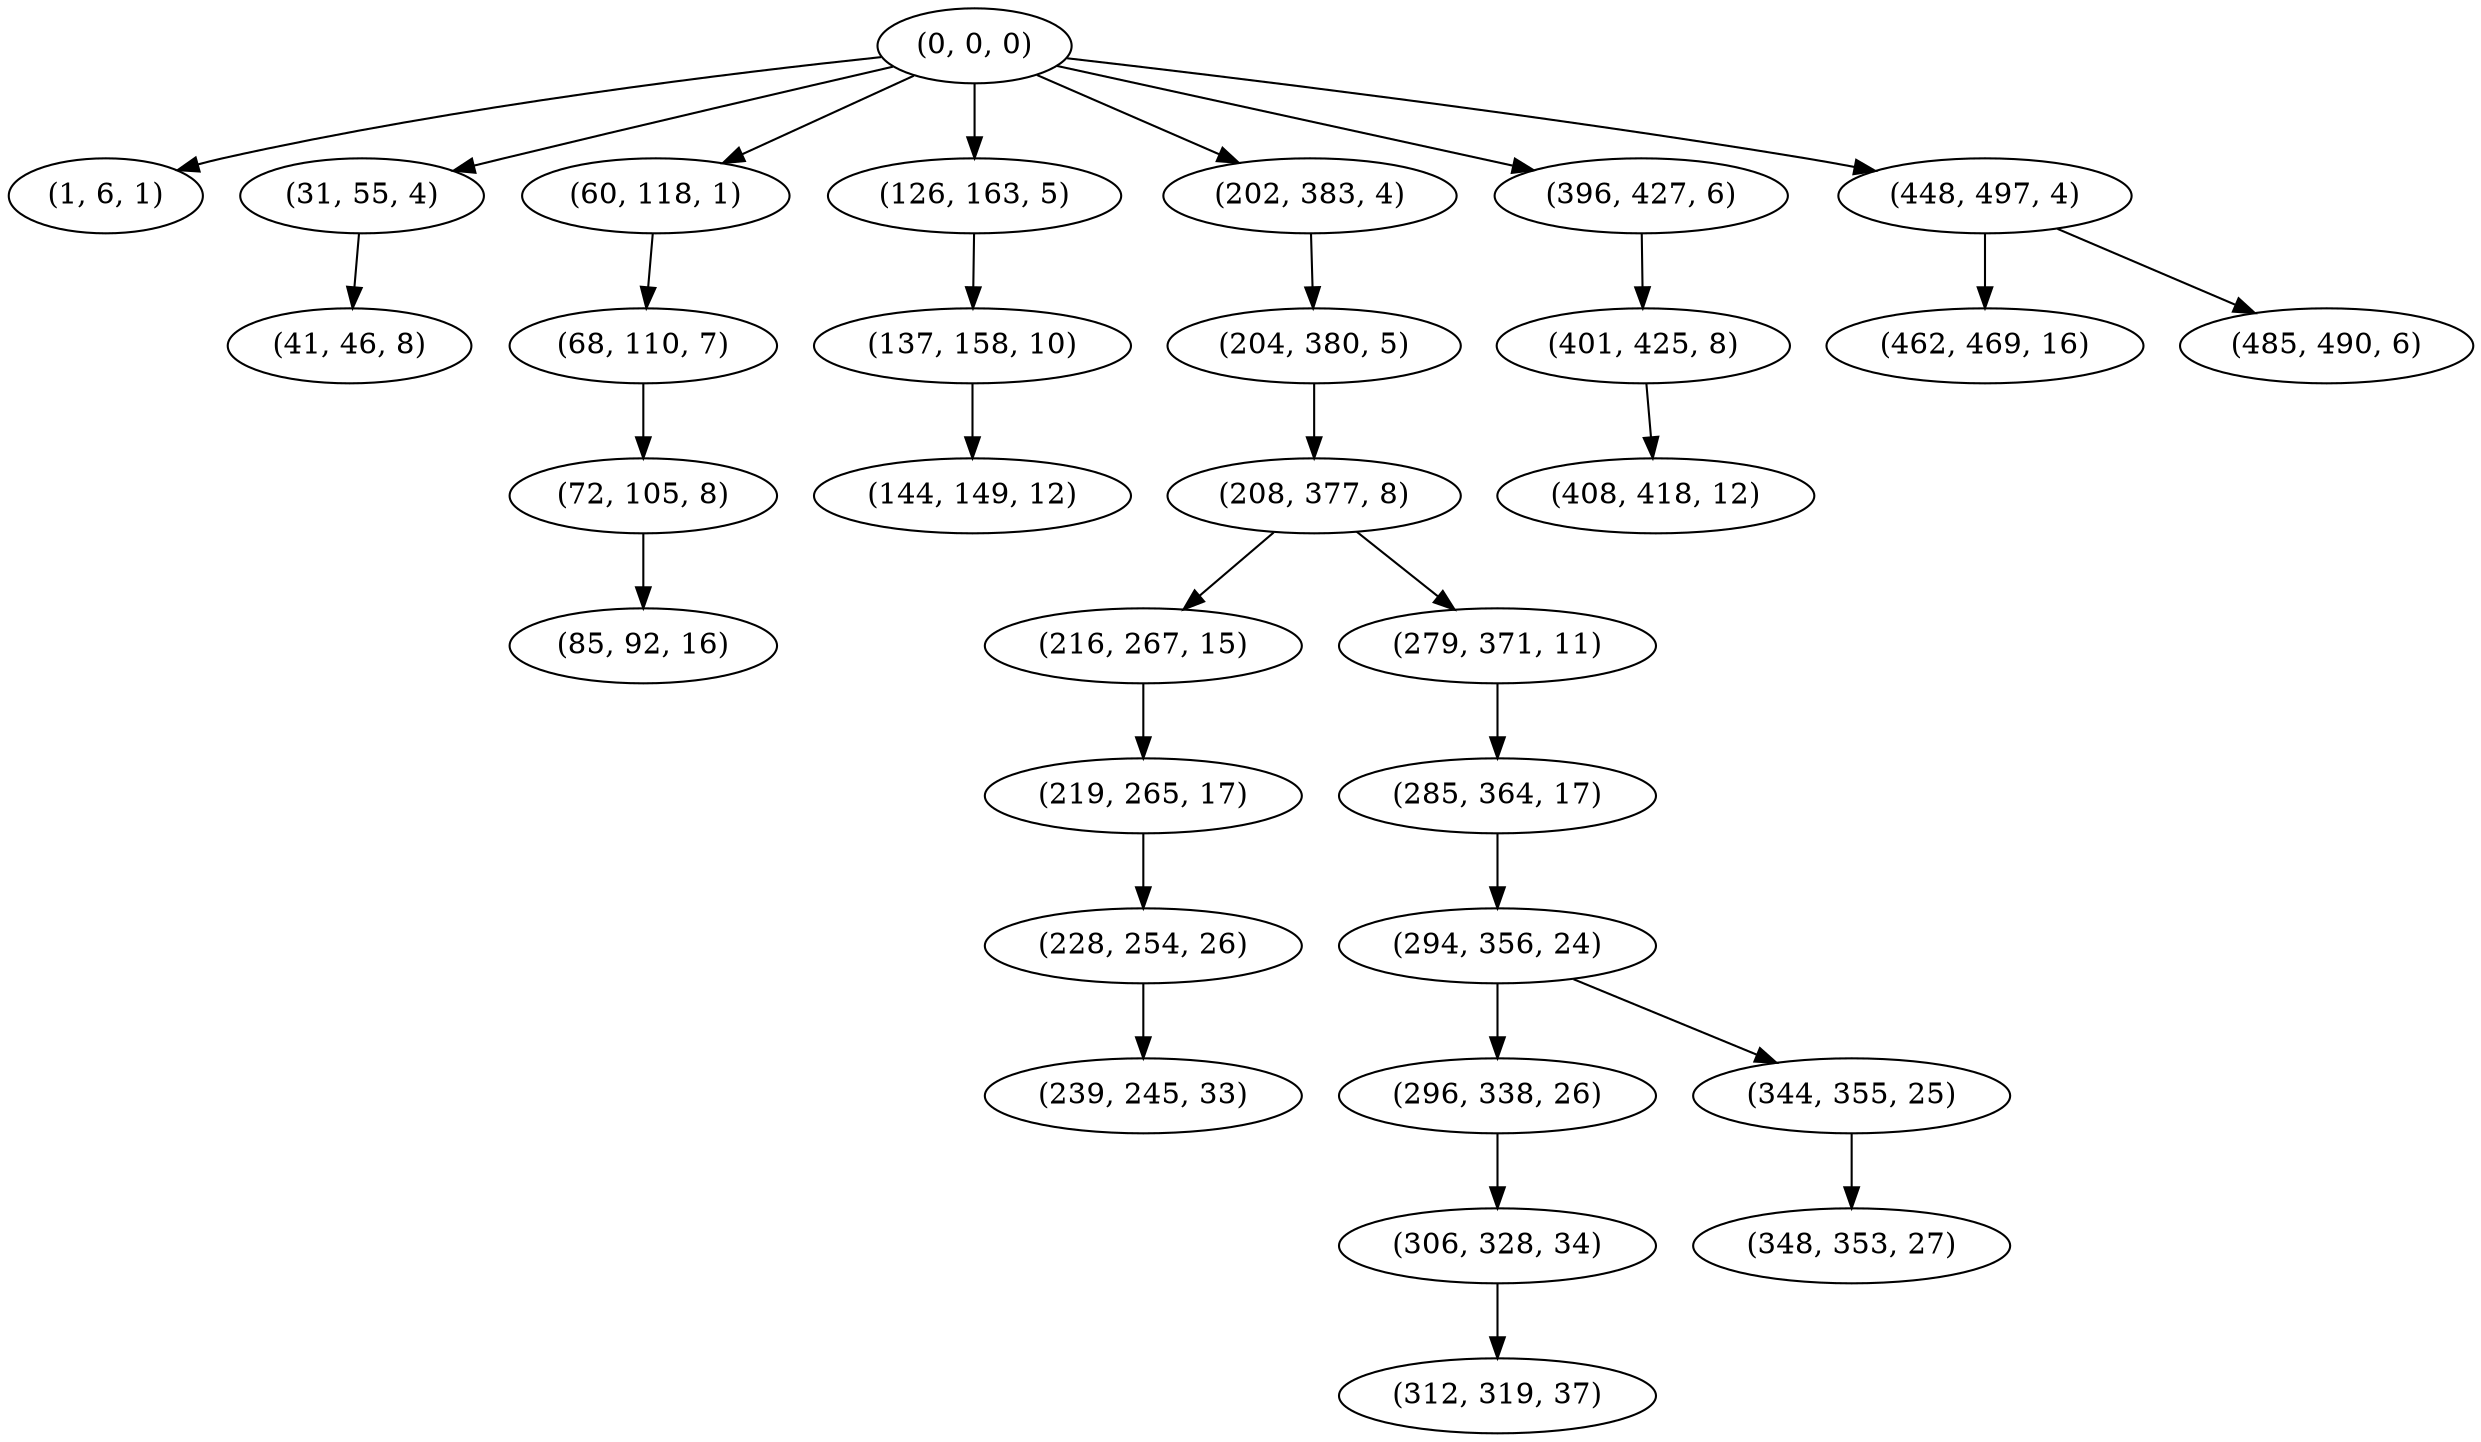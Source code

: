 digraph tree {
    "(0, 0, 0)";
    "(1, 6, 1)";
    "(31, 55, 4)";
    "(41, 46, 8)";
    "(60, 118, 1)";
    "(68, 110, 7)";
    "(72, 105, 8)";
    "(85, 92, 16)";
    "(126, 163, 5)";
    "(137, 158, 10)";
    "(144, 149, 12)";
    "(202, 383, 4)";
    "(204, 380, 5)";
    "(208, 377, 8)";
    "(216, 267, 15)";
    "(219, 265, 17)";
    "(228, 254, 26)";
    "(239, 245, 33)";
    "(279, 371, 11)";
    "(285, 364, 17)";
    "(294, 356, 24)";
    "(296, 338, 26)";
    "(306, 328, 34)";
    "(312, 319, 37)";
    "(344, 355, 25)";
    "(348, 353, 27)";
    "(396, 427, 6)";
    "(401, 425, 8)";
    "(408, 418, 12)";
    "(448, 497, 4)";
    "(462, 469, 16)";
    "(485, 490, 6)";
    "(0, 0, 0)" -> "(1, 6, 1)";
    "(0, 0, 0)" -> "(31, 55, 4)";
    "(0, 0, 0)" -> "(60, 118, 1)";
    "(0, 0, 0)" -> "(126, 163, 5)";
    "(0, 0, 0)" -> "(202, 383, 4)";
    "(0, 0, 0)" -> "(396, 427, 6)";
    "(0, 0, 0)" -> "(448, 497, 4)";
    "(31, 55, 4)" -> "(41, 46, 8)";
    "(60, 118, 1)" -> "(68, 110, 7)";
    "(68, 110, 7)" -> "(72, 105, 8)";
    "(72, 105, 8)" -> "(85, 92, 16)";
    "(126, 163, 5)" -> "(137, 158, 10)";
    "(137, 158, 10)" -> "(144, 149, 12)";
    "(202, 383, 4)" -> "(204, 380, 5)";
    "(204, 380, 5)" -> "(208, 377, 8)";
    "(208, 377, 8)" -> "(216, 267, 15)";
    "(208, 377, 8)" -> "(279, 371, 11)";
    "(216, 267, 15)" -> "(219, 265, 17)";
    "(219, 265, 17)" -> "(228, 254, 26)";
    "(228, 254, 26)" -> "(239, 245, 33)";
    "(279, 371, 11)" -> "(285, 364, 17)";
    "(285, 364, 17)" -> "(294, 356, 24)";
    "(294, 356, 24)" -> "(296, 338, 26)";
    "(294, 356, 24)" -> "(344, 355, 25)";
    "(296, 338, 26)" -> "(306, 328, 34)";
    "(306, 328, 34)" -> "(312, 319, 37)";
    "(344, 355, 25)" -> "(348, 353, 27)";
    "(396, 427, 6)" -> "(401, 425, 8)";
    "(401, 425, 8)" -> "(408, 418, 12)";
    "(448, 497, 4)" -> "(462, 469, 16)";
    "(448, 497, 4)" -> "(485, 490, 6)";
}
